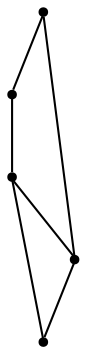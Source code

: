 graph {
  node [shape=point,comment="{\"directed\":false,\"doi\":\"10.1007/978-3-030-35802-0_12\",\"figure\":\"5 (1)\"}"]

  v0 [pos="1131.7376286319716,555.1819967498838"]
  v1 [pos="1121.8901990904392,406.4924545753825"]
  v2 [pos="1017.0912088856253,310.96169323069284"]
  v3 [pos="1092.8032353307667,363.32565242612037"]
  v4 [pos="758.5291930223467,445.3012381860078"]

  v0 -- v1 [id="-2",pos="1131.7376286319716,555.1819967498838 1138.50437325922,535.1359939544224 1142.0319575730853,514.0007698251401 1142.0319575730853,492.72171155932557 1142.0330385316738,461.75674660418014 1134.5616785805253,432.5804577583143 1121.8901990904392,406.4924545753825"]
  v1 -- v2 [id="-3",pos="1121.8901990904392,406.4924545753825 1028.8639049497974,466.2096723761464 970.5754546901788,452.33678910463385 986.4738308830086,413.23938915185727 995.6502754409931,387.45641403652223 1005.6893604734673,354.06400161772814 1017.0912088856253,310.96169323069284"]
  v4 -- v0 [id="-5",pos="758.5291930223467,445.3012381860078 801.0609420837663,472.7146559885858 852.7733961271563,486.11660921025714 905.302579807458,495.6721779801506 990.5203434316325,511.1702977010137 1077.8884129886792,516.5419270407899 1131.7376286319716,555.1819967498838"]
  v3 -- v1 [id="-6",pos="1092.8032353307667,363.32565242612037 1103.650358866797,376.7942756253474 1113.5682246485812,391.1532427310717 1121.8901990904392,406.4924545753825"]
  v4 -- v2 [id="-7",pos="758.5291930223467,445.3012381860078 777.98179122118,375.8113661363018 833.1895651143479,316.00882052926204 911.2702256315708,301.37690594096375 948.0846842796865,294.4782477898365 984.3653166205708,298.7868249682656 1017.0912088856253,310.96169323069284"]
  v2 -- v3 [id="-8",pos="1017.0912088856253,310.96169323069284 1045.6570165851526,322.9973509614936 1071.4823065634755,341.0601359078265 1092.8032353307667,363.32565242612037"]
}